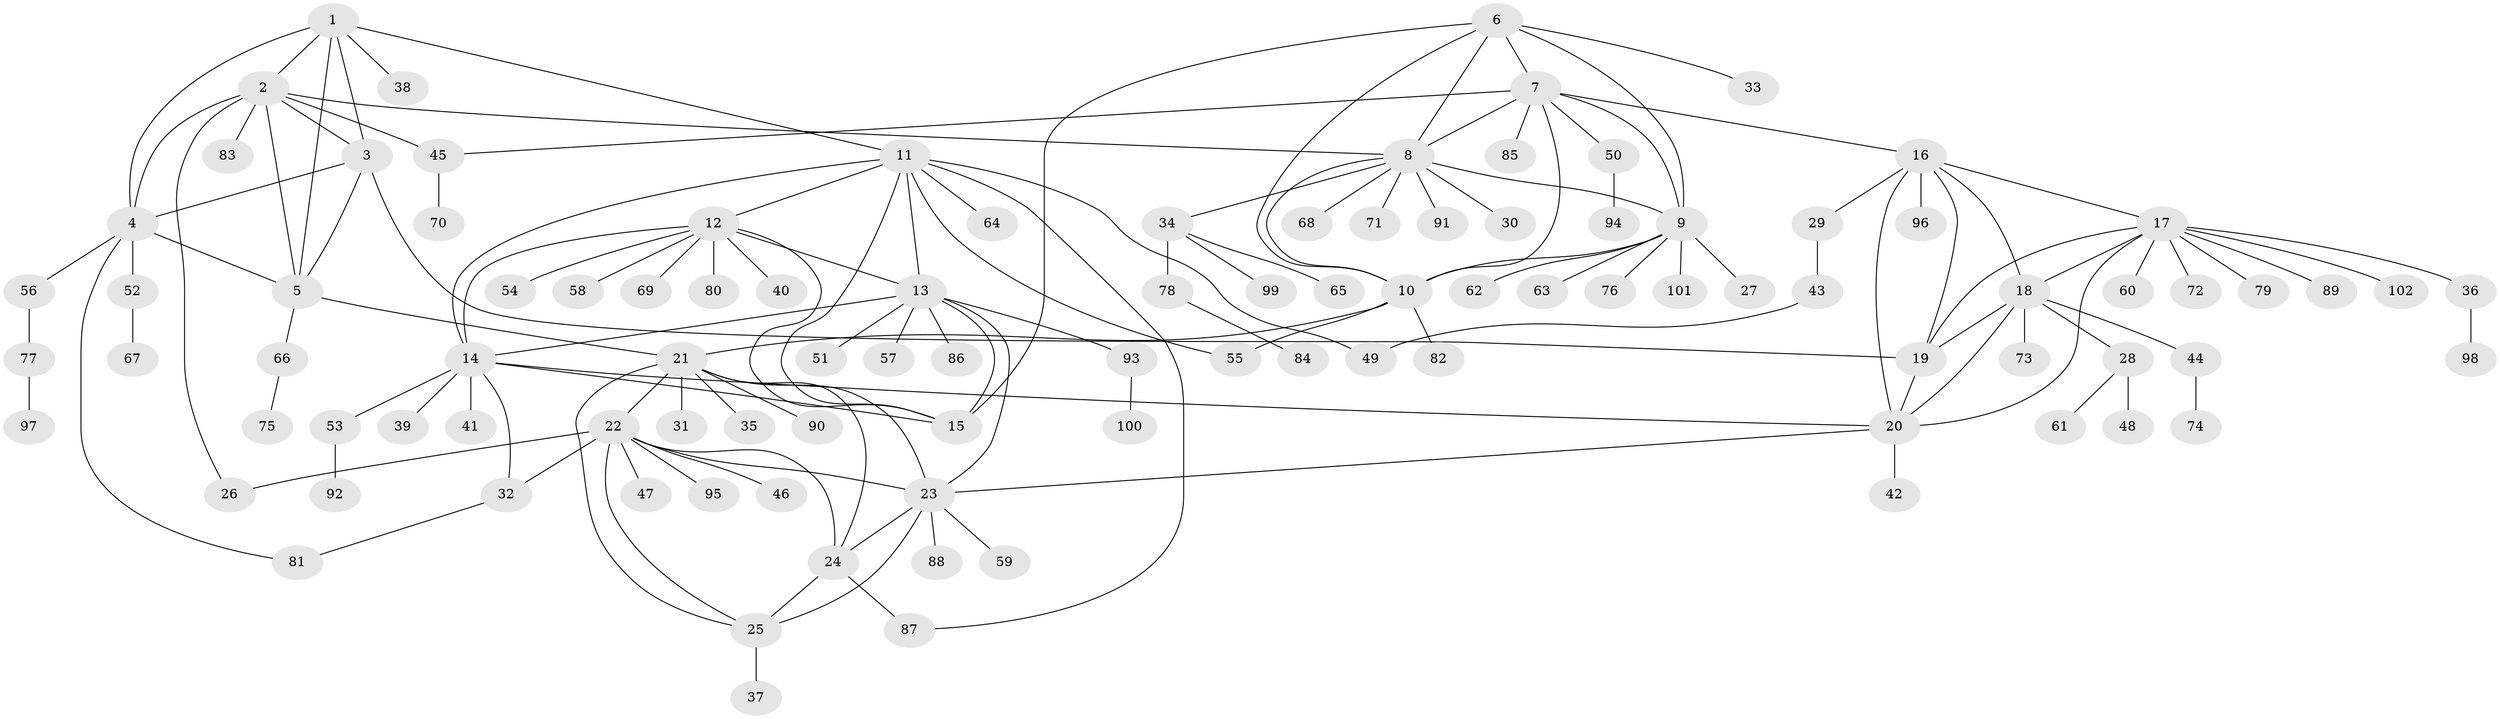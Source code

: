 // coarse degree distribution, {4: 0.05333333333333334, 7: 0.04, 11: 0.013333333333333334, 12: 0.02666666666666667, 8: 0.04, 5: 0.02666666666666667, 6: 0.02666666666666667, 9: 0.013333333333333334, 1: 0.6133333333333333, 2: 0.13333333333333333, 3: 0.013333333333333334}
// Generated by graph-tools (version 1.1) at 2025/42/03/06/25 10:42:14]
// undirected, 102 vertices, 144 edges
graph export_dot {
graph [start="1"]
  node [color=gray90,style=filled];
  1;
  2;
  3;
  4;
  5;
  6;
  7;
  8;
  9;
  10;
  11;
  12;
  13;
  14;
  15;
  16;
  17;
  18;
  19;
  20;
  21;
  22;
  23;
  24;
  25;
  26;
  27;
  28;
  29;
  30;
  31;
  32;
  33;
  34;
  35;
  36;
  37;
  38;
  39;
  40;
  41;
  42;
  43;
  44;
  45;
  46;
  47;
  48;
  49;
  50;
  51;
  52;
  53;
  54;
  55;
  56;
  57;
  58;
  59;
  60;
  61;
  62;
  63;
  64;
  65;
  66;
  67;
  68;
  69;
  70;
  71;
  72;
  73;
  74;
  75;
  76;
  77;
  78;
  79;
  80;
  81;
  82;
  83;
  84;
  85;
  86;
  87;
  88;
  89;
  90;
  91;
  92;
  93;
  94;
  95;
  96;
  97;
  98;
  99;
  100;
  101;
  102;
  1 -- 2;
  1 -- 3;
  1 -- 4;
  1 -- 5;
  1 -- 11;
  1 -- 38;
  2 -- 3;
  2 -- 4;
  2 -- 5;
  2 -- 8;
  2 -- 26;
  2 -- 45;
  2 -- 83;
  3 -- 4;
  3 -- 5;
  3 -- 19;
  4 -- 5;
  4 -- 52;
  4 -- 56;
  4 -- 81;
  5 -- 21;
  5 -- 66;
  6 -- 7;
  6 -- 8;
  6 -- 9;
  6 -- 10;
  6 -- 15;
  6 -- 33;
  7 -- 8;
  7 -- 9;
  7 -- 10;
  7 -- 16;
  7 -- 45;
  7 -- 50;
  7 -- 85;
  8 -- 9;
  8 -- 10;
  8 -- 30;
  8 -- 34;
  8 -- 68;
  8 -- 71;
  8 -- 91;
  9 -- 10;
  9 -- 27;
  9 -- 62;
  9 -- 63;
  9 -- 76;
  9 -- 101;
  10 -- 21;
  10 -- 55;
  10 -- 82;
  11 -- 12;
  11 -- 13;
  11 -- 14;
  11 -- 15;
  11 -- 49;
  11 -- 55;
  11 -- 64;
  11 -- 87;
  12 -- 13;
  12 -- 14;
  12 -- 15;
  12 -- 40;
  12 -- 54;
  12 -- 58;
  12 -- 69;
  12 -- 80;
  13 -- 14;
  13 -- 15;
  13 -- 23;
  13 -- 51;
  13 -- 57;
  13 -- 86;
  13 -- 93;
  14 -- 15;
  14 -- 20;
  14 -- 32;
  14 -- 39;
  14 -- 41;
  14 -- 53;
  16 -- 17;
  16 -- 18;
  16 -- 19;
  16 -- 20;
  16 -- 29;
  16 -- 96;
  17 -- 18;
  17 -- 19;
  17 -- 20;
  17 -- 36;
  17 -- 60;
  17 -- 72;
  17 -- 79;
  17 -- 89;
  17 -- 102;
  18 -- 19;
  18 -- 20;
  18 -- 28;
  18 -- 44;
  18 -- 73;
  19 -- 20;
  20 -- 23;
  20 -- 42;
  21 -- 22;
  21 -- 23;
  21 -- 24;
  21 -- 25;
  21 -- 31;
  21 -- 35;
  21 -- 90;
  22 -- 23;
  22 -- 24;
  22 -- 25;
  22 -- 26;
  22 -- 32;
  22 -- 46;
  22 -- 47;
  22 -- 95;
  23 -- 24;
  23 -- 25;
  23 -- 59;
  23 -- 88;
  24 -- 25;
  24 -- 87;
  25 -- 37;
  28 -- 48;
  28 -- 61;
  29 -- 43;
  32 -- 81;
  34 -- 65;
  34 -- 78;
  34 -- 99;
  36 -- 98;
  43 -- 49;
  44 -- 74;
  45 -- 70;
  50 -- 94;
  52 -- 67;
  53 -- 92;
  56 -- 77;
  66 -- 75;
  77 -- 97;
  78 -- 84;
  93 -- 100;
}

